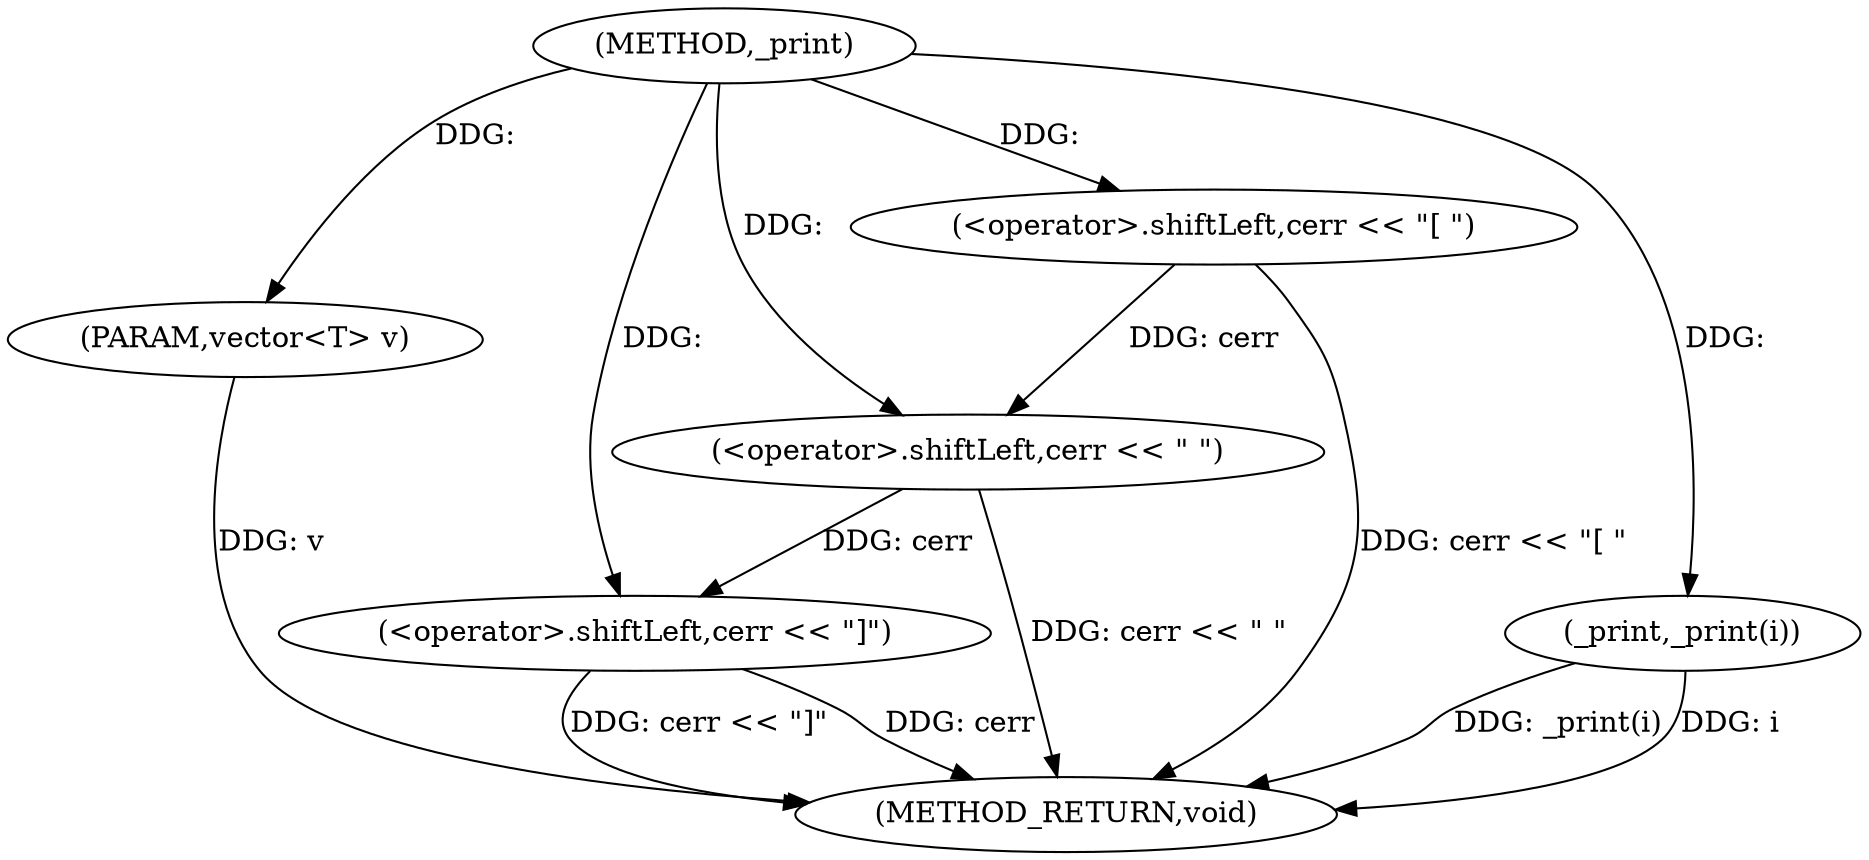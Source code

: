 digraph "_print" {  
"1000211" [label = "(METHOD,_print)" ]
"1000227" [label = "(METHOD_RETURN,void)" ]
"1000212" [label = "(PARAM,vector<T> v)" ]
"1000214" [label = "(<operator>.shiftLeft,cerr << \"[ \")" ]
"1000224" [label = "(<operator>.shiftLeft,cerr << \"]\")" ]
"1000219" [label = "(_print,_print(i))" ]
"1000221" [label = "(<operator>.shiftLeft,cerr << \" \")" ]
  "1000212" -> "1000227"  [ label = "DDG: v"] 
  "1000214" -> "1000227"  [ label = "DDG: cerr << \"[ \""] 
  "1000219" -> "1000227"  [ label = "DDG: _print(i)"] 
  "1000221" -> "1000227"  [ label = "DDG: cerr << \" \""] 
  "1000224" -> "1000227"  [ label = "DDG: cerr"] 
  "1000224" -> "1000227"  [ label = "DDG: cerr << \"]\""] 
  "1000219" -> "1000227"  [ label = "DDG: i"] 
  "1000211" -> "1000212"  [ label = "DDG: "] 
  "1000211" -> "1000214"  [ label = "DDG: "] 
  "1000221" -> "1000224"  [ label = "DDG: cerr"] 
  "1000211" -> "1000224"  [ label = "DDG: "] 
  "1000211" -> "1000219"  [ label = "DDG: "] 
  "1000214" -> "1000221"  [ label = "DDG: cerr"] 
  "1000211" -> "1000221"  [ label = "DDG: "] 
}
